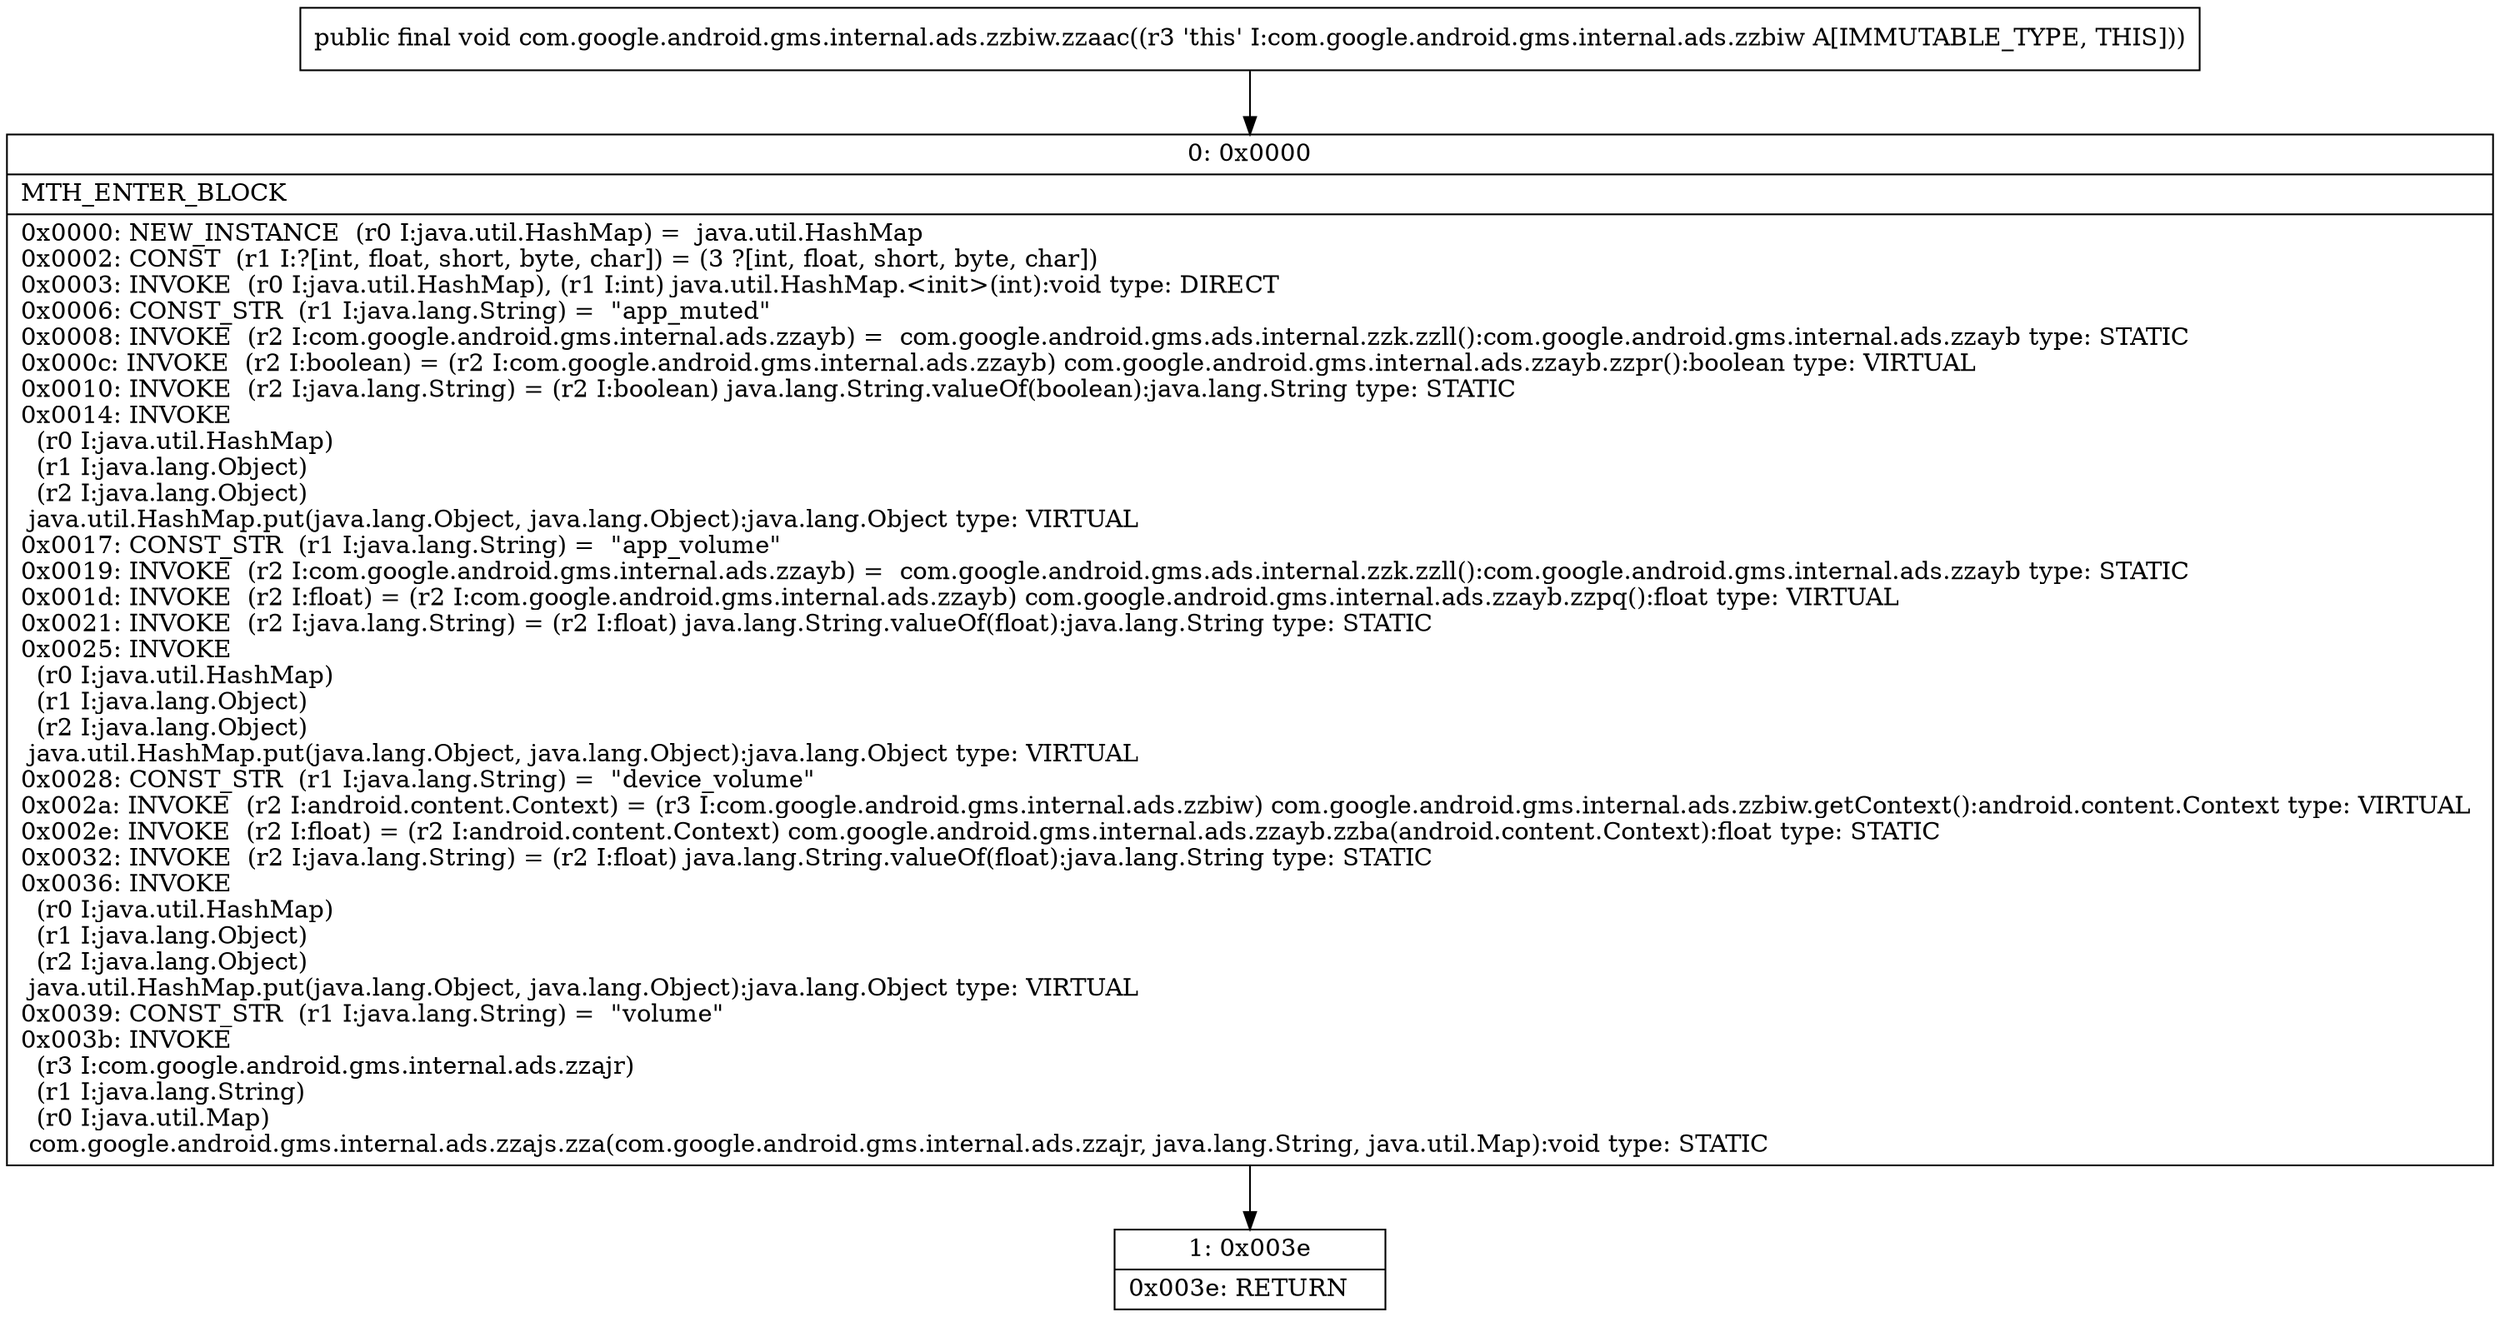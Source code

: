 digraph "CFG forcom.google.android.gms.internal.ads.zzbiw.zzaac()V" {
Node_0 [shape=record,label="{0\:\ 0x0000|MTH_ENTER_BLOCK\l|0x0000: NEW_INSTANCE  (r0 I:java.util.HashMap) =  java.util.HashMap \l0x0002: CONST  (r1 I:?[int, float, short, byte, char]) = (3 ?[int, float, short, byte, char]) \l0x0003: INVOKE  (r0 I:java.util.HashMap), (r1 I:int) java.util.HashMap.\<init\>(int):void type: DIRECT \l0x0006: CONST_STR  (r1 I:java.lang.String) =  \"app_muted\" \l0x0008: INVOKE  (r2 I:com.google.android.gms.internal.ads.zzayb) =  com.google.android.gms.ads.internal.zzk.zzll():com.google.android.gms.internal.ads.zzayb type: STATIC \l0x000c: INVOKE  (r2 I:boolean) = (r2 I:com.google.android.gms.internal.ads.zzayb) com.google.android.gms.internal.ads.zzayb.zzpr():boolean type: VIRTUAL \l0x0010: INVOKE  (r2 I:java.lang.String) = (r2 I:boolean) java.lang.String.valueOf(boolean):java.lang.String type: STATIC \l0x0014: INVOKE  \l  (r0 I:java.util.HashMap)\l  (r1 I:java.lang.Object)\l  (r2 I:java.lang.Object)\l java.util.HashMap.put(java.lang.Object, java.lang.Object):java.lang.Object type: VIRTUAL \l0x0017: CONST_STR  (r1 I:java.lang.String) =  \"app_volume\" \l0x0019: INVOKE  (r2 I:com.google.android.gms.internal.ads.zzayb) =  com.google.android.gms.ads.internal.zzk.zzll():com.google.android.gms.internal.ads.zzayb type: STATIC \l0x001d: INVOKE  (r2 I:float) = (r2 I:com.google.android.gms.internal.ads.zzayb) com.google.android.gms.internal.ads.zzayb.zzpq():float type: VIRTUAL \l0x0021: INVOKE  (r2 I:java.lang.String) = (r2 I:float) java.lang.String.valueOf(float):java.lang.String type: STATIC \l0x0025: INVOKE  \l  (r0 I:java.util.HashMap)\l  (r1 I:java.lang.Object)\l  (r2 I:java.lang.Object)\l java.util.HashMap.put(java.lang.Object, java.lang.Object):java.lang.Object type: VIRTUAL \l0x0028: CONST_STR  (r1 I:java.lang.String) =  \"device_volume\" \l0x002a: INVOKE  (r2 I:android.content.Context) = (r3 I:com.google.android.gms.internal.ads.zzbiw) com.google.android.gms.internal.ads.zzbiw.getContext():android.content.Context type: VIRTUAL \l0x002e: INVOKE  (r2 I:float) = (r2 I:android.content.Context) com.google.android.gms.internal.ads.zzayb.zzba(android.content.Context):float type: STATIC \l0x0032: INVOKE  (r2 I:java.lang.String) = (r2 I:float) java.lang.String.valueOf(float):java.lang.String type: STATIC \l0x0036: INVOKE  \l  (r0 I:java.util.HashMap)\l  (r1 I:java.lang.Object)\l  (r2 I:java.lang.Object)\l java.util.HashMap.put(java.lang.Object, java.lang.Object):java.lang.Object type: VIRTUAL \l0x0039: CONST_STR  (r1 I:java.lang.String) =  \"volume\" \l0x003b: INVOKE  \l  (r3 I:com.google.android.gms.internal.ads.zzajr)\l  (r1 I:java.lang.String)\l  (r0 I:java.util.Map)\l com.google.android.gms.internal.ads.zzajs.zza(com.google.android.gms.internal.ads.zzajr, java.lang.String, java.util.Map):void type: STATIC \l}"];
Node_1 [shape=record,label="{1\:\ 0x003e|0x003e: RETURN   \l}"];
MethodNode[shape=record,label="{public final void com.google.android.gms.internal.ads.zzbiw.zzaac((r3 'this' I:com.google.android.gms.internal.ads.zzbiw A[IMMUTABLE_TYPE, THIS])) }"];
MethodNode -> Node_0;
Node_0 -> Node_1;
}

